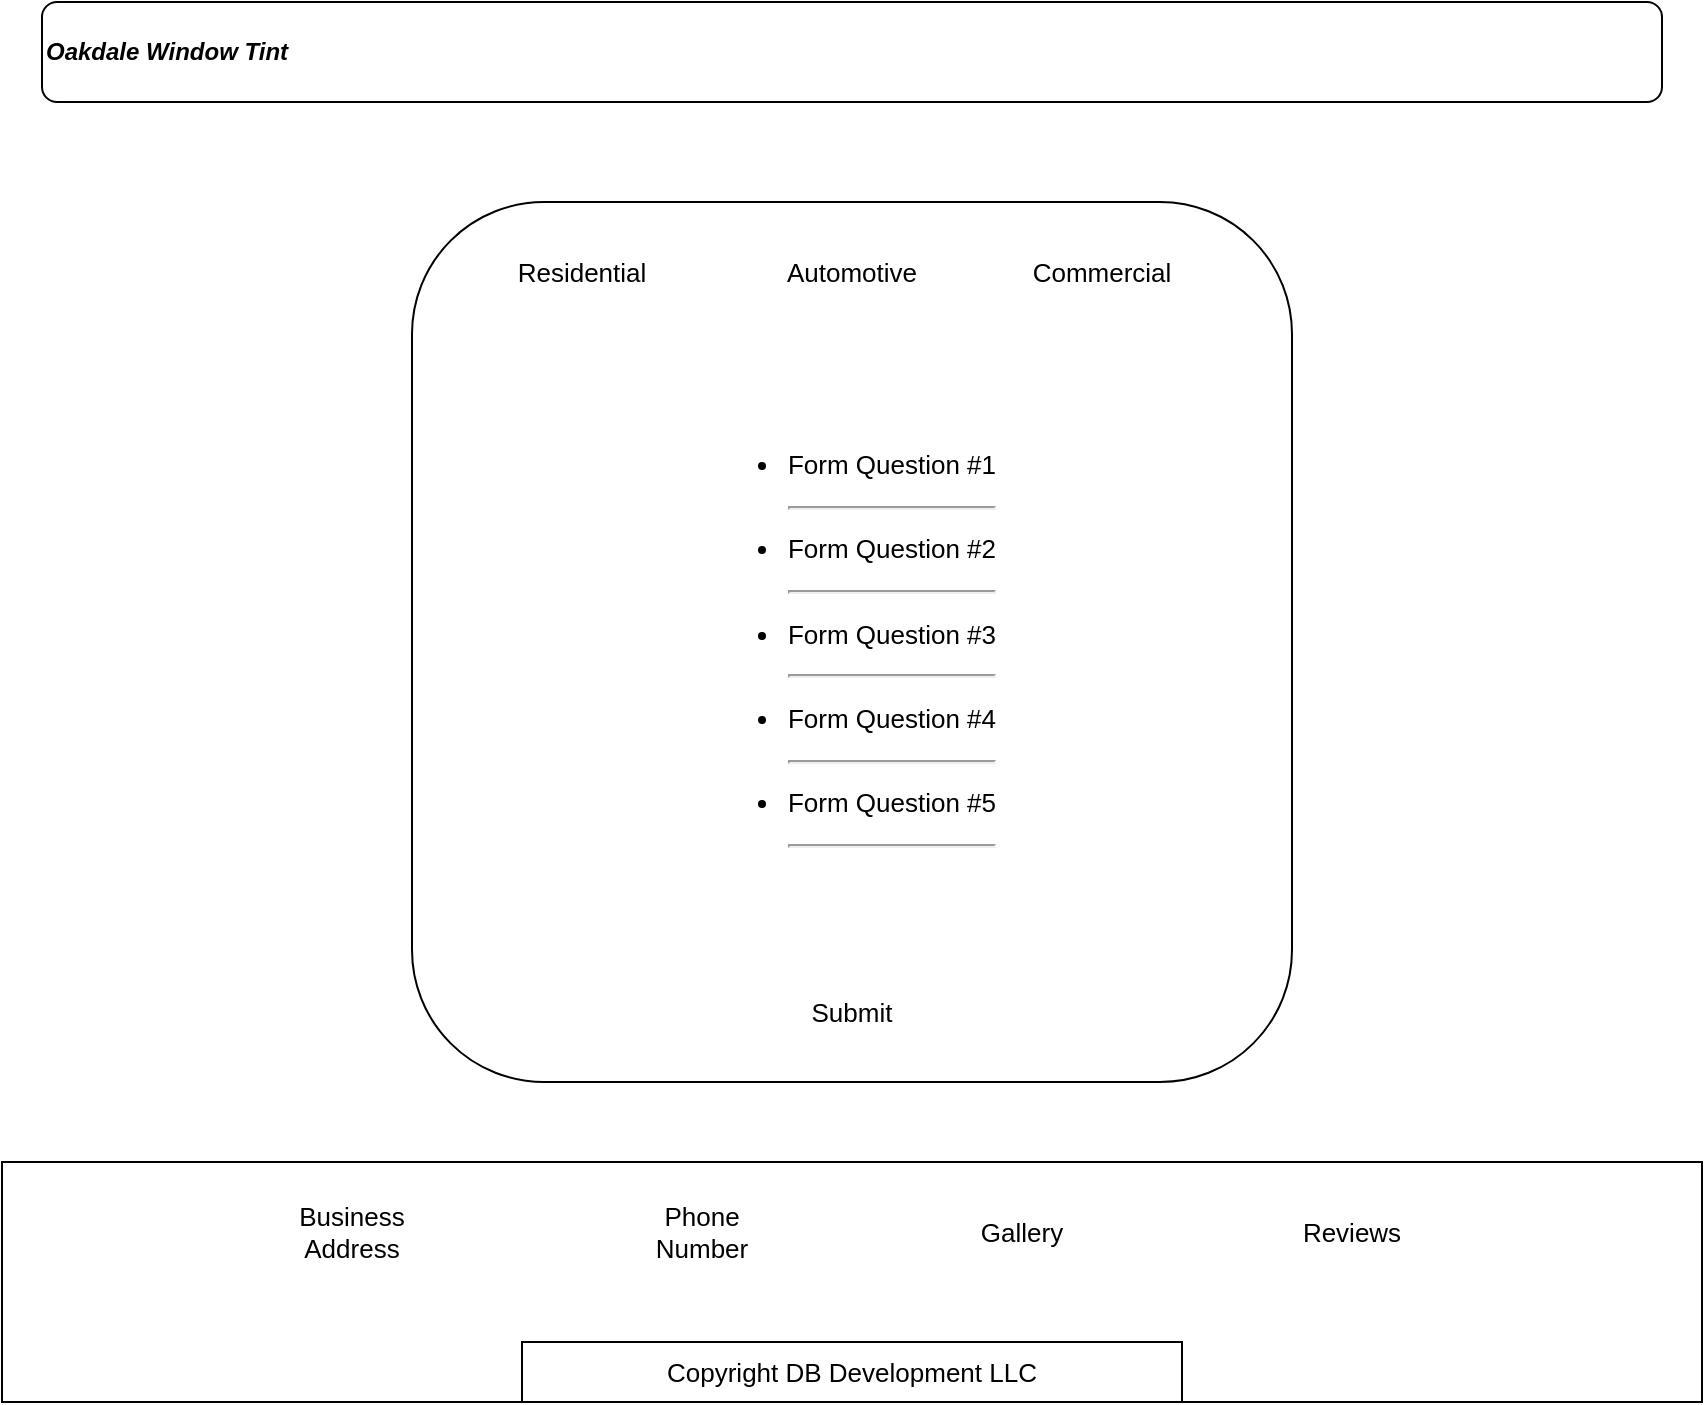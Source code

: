 <mxfile>
    <diagram id="rHCsh4QCmsIp2Y-mL9lZ" name="Page-1">
        <mxGraphModel dx="1451" dy="629" grid="1" gridSize="10" guides="1" tooltips="1" connect="1" arrows="1" fold="1" page="1" pageScale="1" pageWidth="850" pageHeight="1100" math="0" shadow="0">
            <root>
                <mxCell id="0"/>
                <mxCell id="1" parent="0"/>
                <mxCell id="3" value="&lt;i&gt;&lt;b&gt;Oakdale Window Tint&lt;/b&gt;&lt;/i&gt;" style="rounded=1;whiteSpace=wrap;html=1;align=left;" vertex="1" parent="1">
                    <mxGeometry x="20" y="20" width="810" height="50" as="geometry"/>
                </mxCell>
                <mxCell id="4" value="&lt;ul&gt;&lt;li style=&quot;line-height: 2.1&quot;&gt;Form Question #1&lt;hr&gt;&lt;/li&gt;&lt;li style=&quot;line-height: 2.1&quot;&gt;Form Question #2&lt;hr&gt;&lt;/li&gt;&lt;li style=&quot;line-height: 2.1&quot;&gt;Form Question #3&lt;hr&gt;&lt;/li&gt;&lt;li style=&quot;line-height: 2.1&quot;&gt;Form Question #4&lt;hr&gt;&lt;/li&gt;&lt;li&gt;&lt;span style=&quot;line-height: 2.1&quot;&gt;Form Question #5&lt;/span&gt;&lt;hr&gt;&lt;/li&gt;&lt;/ul&gt;" style="rounded=1;whiteSpace=wrap;html=1;fontSize=13;" vertex="1" parent="1">
                    <mxGeometry x="205" y="120" width="440" height="440" as="geometry"/>
                </mxCell>
                <mxCell id="5" value="Residential" style="text;html=1;strokeColor=none;fillColor=none;align=center;verticalAlign=middle;whiteSpace=wrap;rounded=0;fontSize=13;" vertex="1" parent="1">
                    <mxGeometry x="260" y="140" width="60" height="30" as="geometry"/>
                </mxCell>
                <mxCell id="6" value="Automotive" style="text;html=1;strokeColor=none;fillColor=none;align=center;verticalAlign=middle;whiteSpace=wrap;rounded=0;fontSize=13;" vertex="1" parent="1">
                    <mxGeometry x="395" y="140" width="60" height="30" as="geometry"/>
                </mxCell>
                <mxCell id="7" value="Commercial" style="text;html=1;strokeColor=none;fillColor=none;align=center;verticalAlign=middle;whiteSpace=wrap;rounded=0;fontSize=13;" vertex="1" parent="1">
                    <mxGeometry x="520" y="140" width="60" height="30" as="geometry"/>
                </mxCell>
                <mxCell id="9" value="Submit" style="text;html=1;strokeColor=none;fillColor=none;align=center;verticalAlign=middle;whiteSpace=wrap;rounded=0;fontSize=13;" vertex="1" parent="1">
                    <mxGeometry x="395" y="510" width="60" height="30" as="geometry"/>
                </mxCell>
                <mxCell id="10" value="" style="rounded=0;whiteSpace=wrap;html=1;fontSize=13;" vertex="1" parent="1">
                    <mxGeometry y="600" width="850" height="120" as="geometry"/>
                </mxCell>
                <mxCell id="13" value="Business Address" style="text;html=1;strokeColor=none;fillColor=none;align=center;verticalAlign=middle;whiteSpace=wrap;rounded=0;fontSize=13;" vertex="1" parent="1">
                    <mxGeometry x="145" y="620" width="60" height="30" as="geometry"/>
                </mxCell>
                <mxCell id="14" value="Reviews" style="text;html=1;strokeColor=none;fillColor=none;align=center;verticalAlign=middle;whiteSpace=wrap;rounded=0;fontSize=13;" vertex="1" parent="1">
                    <mxGeometry x="645" y="620" width="60" height="30" as="geometry"/>
                </mxCell>
                <mxCell id="15" value="Gallery" style="text;html=1;strokeColor=none;fillColor=none;align=center;verticalAlign=middle;whiteSpace=wrap;rounded=0;fontSize=13;" vertex="1" parent="1">
                    <mxGeometry x="480" y="620" width="60" height="30" as="geometry"/>
                </mxCell>
                <mxCell id="16" value="Phone Number" style="text;html=1;strokeColor=none;fillColor=none;align=center;verticalAlign=middle;whiteSpace=wrap;rounded=0;fontSize=13;" vertex="1" parent="1">
                    <mxGeometry x="320" y="620" width="60" height="30" as="geometry"/>
                </mxCell>
                <mxCell id="18" value="Copyright DB Development LLC" style="rounded=0;whiteSpace=wrap;html=1;fontSize=13;" vertex="1" parent="1">
                    <mxGeometry x="260" y="690" width="330" height="30" as="geometry"/>
                </mxCell>
            </root>
        </mxGraphModel>
    </diagram>
</mxfile>